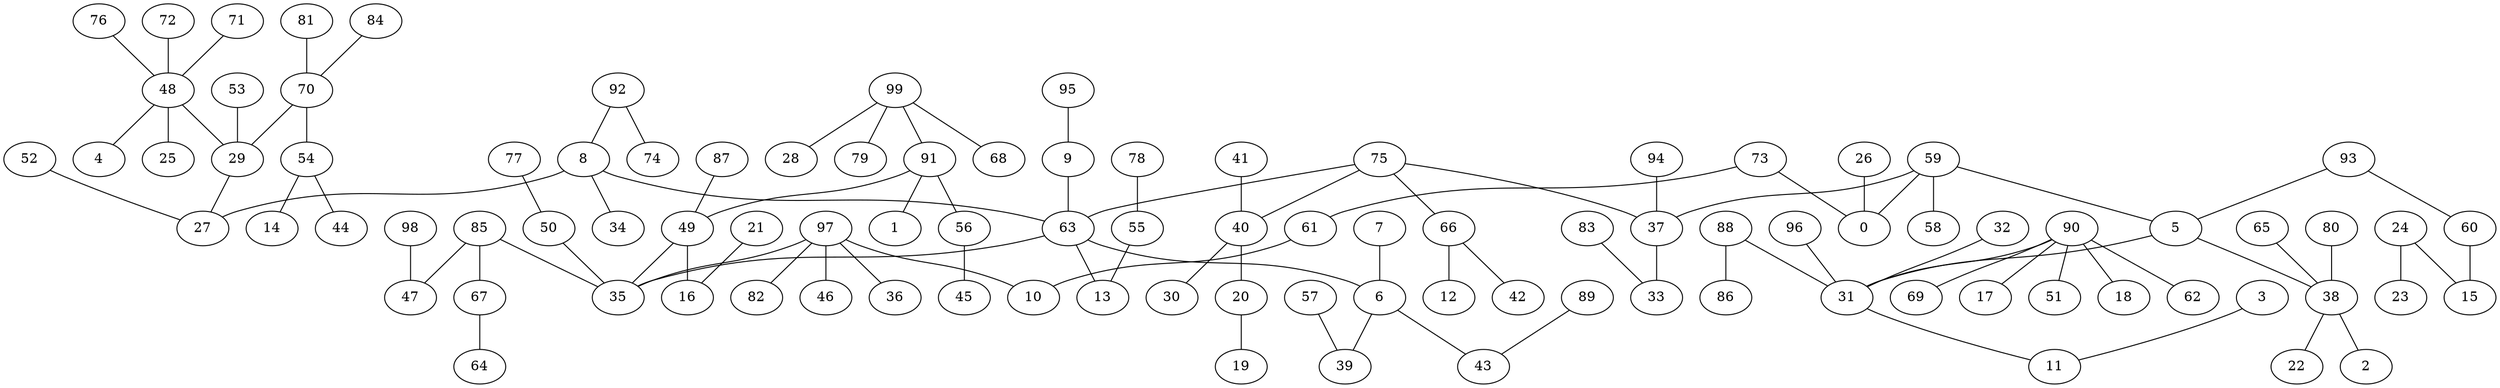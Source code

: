 digraph GG_graph {

subgraph G_graph {
edge [color = black]
"52" -> "27" [dir = none]
"24" -> "23" [dir = none]
"24" -> "15" [dir = none]
"21" -> "16" [dir = none]
"26" -> "0" [dir = none]
"78" -> "55" [dir = none]
"88" -> "86" [dir = none]
"88" -> "31" [dir = none]
"72" -> "48" [dir = none]
"77" -> "50" [dir = none]
"53" -> "29" [dir = none]
"98" -> "47" [dir = none]
"94" -> "37" [dir = none]
"84" -> "70" [dir = none]
"41" -> "40" [dir = none]
"71" -> "48" [dir = none]
"85" -> "47" [dir = none]
"85" -> "67" [dir = none]
"85" -> "35" [dir = none]
"6" -> "39" [dir = none]
"6" -> "43" [dir = none]
"63" -> "6" [dir = none]
"63" -> "35" [dir = none]
"63" -> "13" [dir = none]
"75" -> "66" [dir = none]
"75" -> "40" [dir = none]
"75" -> "37" [dir = none]
"75" -> "63" [dir = none]
"9" -> "63" [dir = none]
"93" -> "60" [dir = none]
"93" -> "5" [dir = none]
"92" -> "74" [dir = none]
"92" -> "8" [dir = none]
"91" -> "56" [dir = none]
"91" -> "1" [dir = none]
"91" -> "49" [dir = none]
"37" -> "33" [dir = none]
"87" -> "49" [dir = none]
"97" -> "82" [dir = none]
"97" -> "46" [dir = none]
"97" -> "36" [dir = none]
"97" -> "10" [dir = none]
"97" -> "35" [dir = none]
"57" -> "39" [dir = none]
"31" -> "11" [dir = none]
"3" -> "11" [dir = none]
"55" -> "13" [dir = none]
"49" -> "16" [dir = none]
"49" -> "35" [dir = none]
"80" -> "38" [dir = none]
"56" -> "45" [dir = none]
"40" -> "30" [dir = none]
"40" -> "20" [dir = none]
"5" -> "31" [dir = none]
"5" -> "38" [dir = none]
"29" -> "27" [dir = none]
"99" -> "28" [dir = none]
"99" -> "79" [dir = none]
"99" -> "68" [dir = none]
"99" -> "91" [dir = none]
"8" -> "34" [dir = none]
"8" -> "27" [dir = none]
"8" -> "63" [dir = none]
"83" -> "33" [dir = none]
"76" -> "48" [dir = none]
"32" -> "31" [dir = none]
"20" -> "19" [dir = none]
"81" -> "70" [dir = none]
"95" -> "9" [dir = none]
"90" -> "51" [dir = none]
"90" -> "18" [dir = none]
"90" -> "62" [dir = none]
"90" -> "69" [dir = none]
"90" -> "17" [dir = none]
"90" -> "31" [dir = none]
"48" -> "4" [dir = none]
"48" -> "25" [dir = none]
"48" -> "29" [dir = none]
"38" -> "2" [dir = none]
"38" -> "22" [dir = none]
"61" -> "10" [dir = none]
"7" -> "6" [dir = none]
"65" -> "38" [dir = none]
"60" -> "15" [dir = none]
"73" -> "0" [dir = none]
"73" -> "61" [dir = none]
"59" -> "58" [dir = none]
"59" -> "5" [dir = none]
"59" -> "37" [dir = none]
"67" -> "64" [dir = none]
"50" -> "35" [dir = none]
"66" -> "12" [dir = none]
"66" -> "42" [dir = none]
"70" -> "54" [dir = none]
"70" -> "29" [dir = none]
"89" -> "43" [dir = none]
"54" -> "44" [dir = none]
"54" -> "14" [dir = none]
"96" -> "31" [dir = none]
"59" -> "0" [dir = none]
}

}
